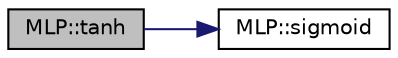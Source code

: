 digraph "MLP::tanh"
{
  bgcolor="transparent";
  edge [fontname="Helvetica",fontsize="10",labelfontname="Helvetica",labelfontsize="10"];
  node [fontname="Helvetica",fontsize="10",shape=record];
  rankdir="LR";
  Node41 [label="MLP::tanh",height=0.2,width=0.4,color="black", fillcolor="grey75", style="filled", fontcolor="black"];
  Node41 -> Node42 [color="midnightblue",fontsize="10",style="solid",fontname="Helvetica"];
  Node42 [label="MLP::sigmoid",height=0.2,width=0.4,color="black",URL="$classMLP.html#aca6533fff94b0850e63538e3703b2225"];
}
